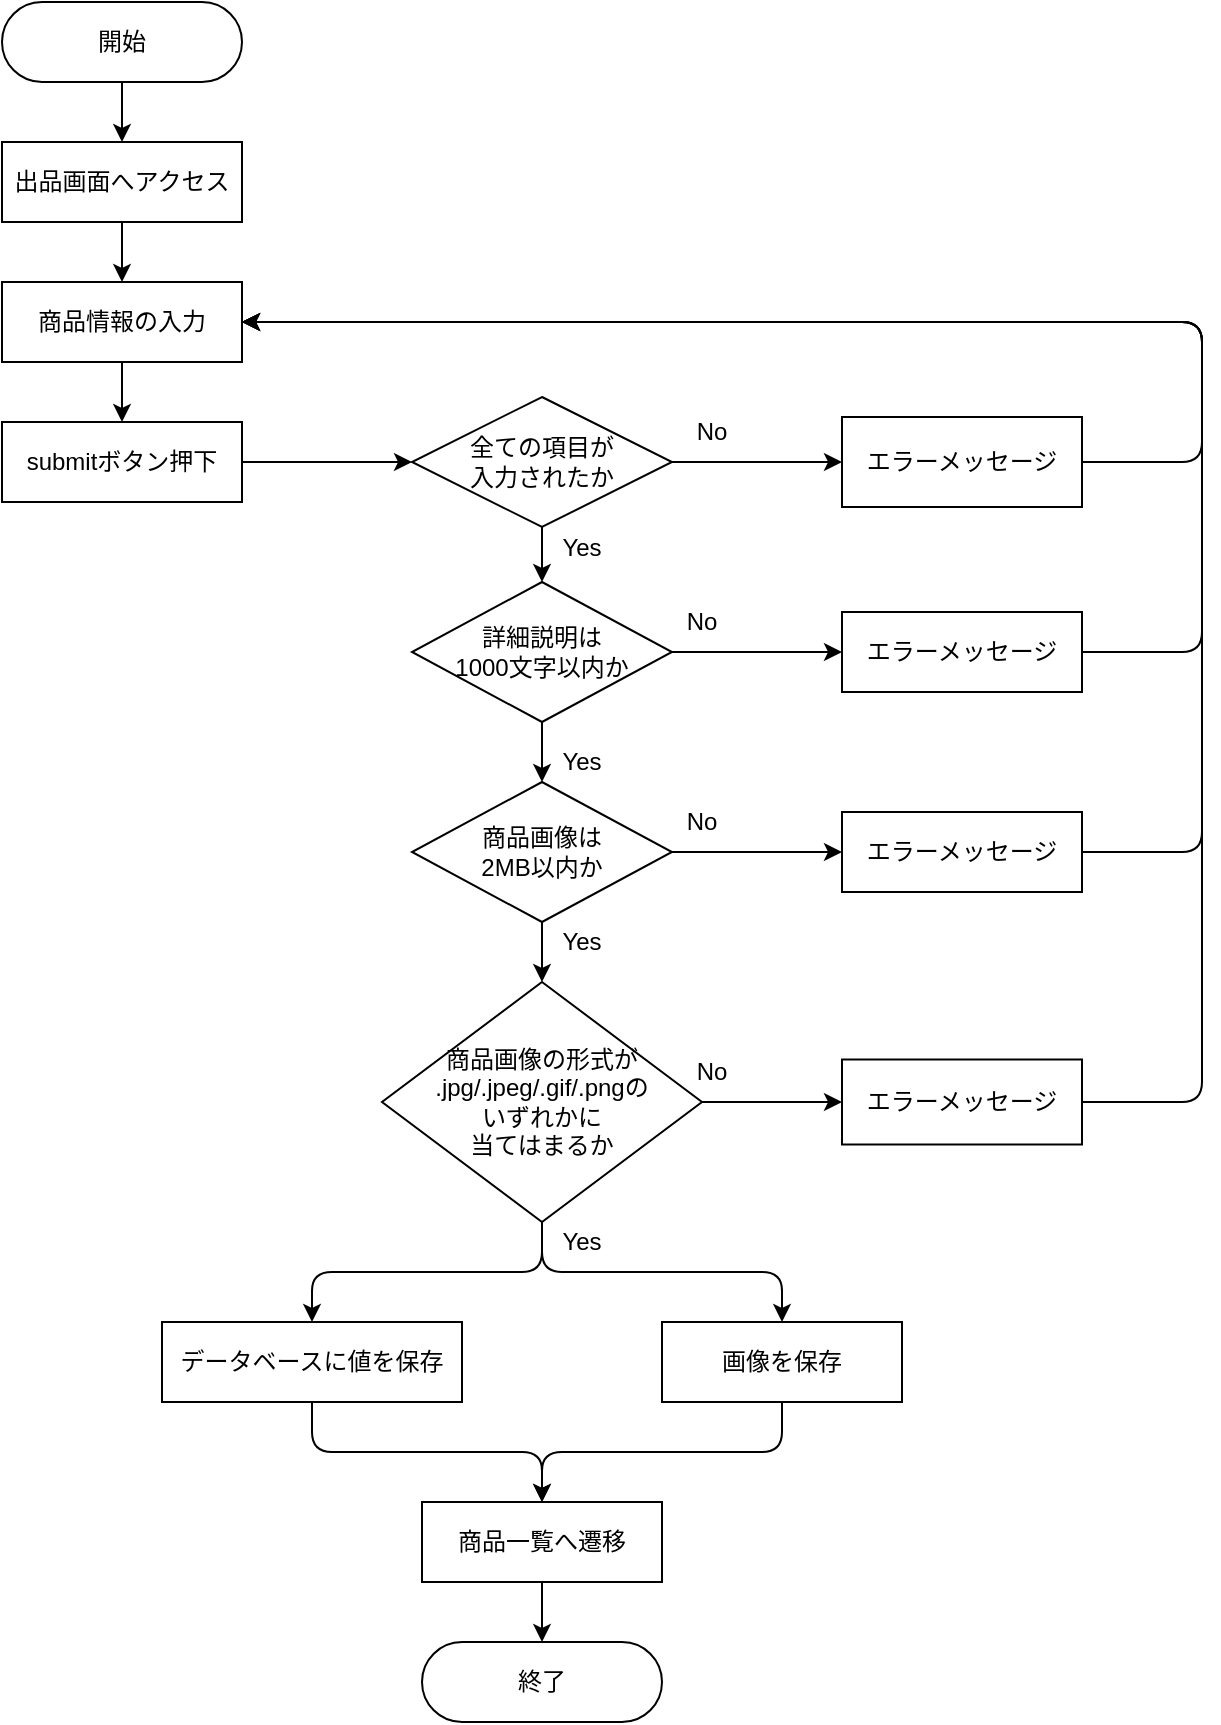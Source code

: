 <mxfile version="13.6.5">
    <diagram id="gVeel7UcXJgCGZEXeLvJ" name="ページ1">
        <mxGraphModel dx="845" dy="731" grid="1" gridSize="10" guides="1" tooltips="1" connect="1" arrows="1" fold="1" page="1" pageScale="1" pageWidth="827" pageHeight="1169" math="0" shadow="0">
            <root>
                <mxCell id="0"/>
                <mxCell id="1" parent="0"/>
                <mxCell id="46" style="edgeStyle=orthogonalEdgeStyle;curved=0;rounded=1;sketch=0;orthogonalLoop=1;jettySize=auto;html=1;exitX=0.5;exitY=1;exitDx=0;exitDy=0;entryX=0.5;entryY=0;entryDx=0;entryDy=0;" parent="1" source="44" target="45" edge="1">
                    <mxGeometry relative="1" as="geometry"/>
                </mxCell>
                <mxCell id="44" value="開始" style="rounded=1;whiteSpace=wrap;html=1;sketch=0;arcSize=50;" parent="1" vertex="1">
                    <mxGeometry x="240" y="60" width="120" height="40" as="geometry"/>
                </mxCell>
                <mxCell id="86" style="edgeStyle=orthogonalEdgeStyle;curved=0;rounded=1;sketch=0;orthogonalLoop=1;jettySize=auto;html=1;exitX=0.5;exitY=1;exitDx=0;exitDy=0;entryX=0.5;entryY=0;entryDx=0;entryDy=0;" parent="1" source="45" target="47" edge="1">
                    <mxGeometry relative="1" as="geometry"/>
                </mxCell>
                <mxCell id="45" value="出品画面へアクセス" style="rounded=0;whiteSpace=wrap;html=1;sketch=0;" parent="1" vertex="1">
                    <mxGeometry x="240" y="130" width="120" height="40" as="geometry"/>
                </mxCell>
                <mxCell id="56" style="edgeStyle=orthogonalEdgeStyle;curved=0;rounded=1;sketch=0;orthogonalLoop=1;jettySize=auto;html=1;exitX=0.5;exitY=1;exitDx=0;exitDy=0;entryX=0.5;entryY=0;entryDx=0;entryDy=0;" parent="1" source="47" target="48" edge="1">
                    <mxGeometry relative="1" as="geometry"/>
                </mxCell>
                <mxCell id="47" value="商品情報の入力" style="rounded=0;whiteSpace=wrap;html=1;sketch=0;" parent="1" vertex="1">
                    <mxGeometry x="240" y="200" width="120" height="40" as="geometry"/>
                </mxCell>
                <mxCell id="61" style="edgeStyle=orthogonalEdgeStyle;curved=0;rounded=1;sketch=0;orthogonalLoop=1;jettySize=auto;html=1;exitX=1;exitY=0.5;exitDx=0;exitDy=0;entryX=0;entryY=0.5;entryDx=0;entryDy=0;" parent="1" source="48" target="49" edge="1">
                    <mxGeometry relative="1" as="geometry"/>
                </mxCell>
                <mxCell id="48" value="submitボタン押下" style="rounded=0;whiteSpace=wrap;html=1;sketch=0;" parent="1" vertex="1">
                    <mxGeometry x="240" y="270" width="120" height="40" as="geometry"/>
                </mxCell>
                <mxCell id="62" style="edgeStyle=orthogonalEdgeStyle;curved=0;rounded=1;sketch=0;orthogonalLoop=1;jettySize=auto;html=1;exitX=0.5;exitY=1;exitDx=0;exitDy=0;entryX=0.5;entryY=0;entryDx=0;entryDy=0;" parent="1" source="49" target="50" edge="1">
                    <mxGeometry relative="1" as="geometry"/>
                </mxCell>
                <mxCell id="65" style="edgeStyle=orthogonalEdgeStyle;curved=0;rounded=1;sketch=0;orthogonalLoop=1;jettySize=auto;html=1;exitX=1;exitY=0.5;exitDx=0;exitDy=0;entryX=0;entryY=0.5;entryDx=0;entryDy=0;" parent="1" source="49" target="57" edge="1">
                    <mxGeometry relative="1" as="geometry"/>
                </mxCell>
                <mxCell id="63" style="edgeStyle=orthogonalEdgeStyle;curved=0;rounded=1;sketch=0;orthogonalLoop=1;jettySize=auto;html=1;exitX=0.5;exitY=1;exitDx=0;exitDy=0;entryX=0.5;entryY=0;entryDx=0;entryDy=0;" parent="1" source="50" target="51" edge="1">
                    <mxGeometry relative="1" as="geometry"/>
                </mxCell>
                <mxCell id="66" style="edgeStyle=orthogonalEdgeStyle;curved=0;rounded=1;sketch=0;orthogonalLoop=1;jettySize=auto;html=1;exitX=1;exitY=0.5;exitDx=0;exitDy=0;entryX=0;entryY=0.5;entryDx=0;entryDy=0;" parent="1" source="50" target="58" edge="1">
                    <mxGeometry relative="1" as="geometry"/>
                </mxCell>
                <mxCell id="50" value="詳細説明は&lt;br&gt;1000文字以内か" style="rhombus;whiteSpace=wrap;html=1;rounded=0;sketch=0;" parent="1" vertex="1">
                    <mxGeometry x="445" y="350" width="130" height="70" as="geometry"/>
                </mxCell>
                <mxCell id="64" style="edgeStyle=orthogonalEdgeStyle;curved=0;rounded=1;sketch=0;orthogonalLoop=1;jettySize=auto;html=1;exitX=0.5;exitY=1;exitDx=0;exitDy=0;entryX=0.5;entryY=0;entryDx=0;entryDy=0;" parent="1" source="51" target="52" edge="1">
                    <mxGeometry relative="1" as="geometry"/>
                </mxCell>
                <mxCell id="67" style="edgeStyle=orthogonalEdgeStyle;curved=0;rounded=1;sketch=0;orthogonalLoop=1;jettySize=auto;html=1;exitX=1;exitY=0.5;exitDx=0;exitDy=0;entryX=0;entryY=0.5;entryDx=0;entryDy=0;" parent="1" source="51" target="59" edge="1">
                    <mxGeometry relative="1" as="geometry"/>
                </mxCell>
                <mxCell id="51" value="商品画像は&lt;br&gt;2MB以内か" style="rhombus;whiteSpace=wrap;html=1;rounded=0;sketch=0;" parent="1" vertex="1">
                    <mxGeometry x="445" y="450" width="130" height="70" as="geometry"/>
                </mxCell>
                <mxCell id="68" style="edgeStyle=orthogonalEdgeStyle;curved=0;rounded=1;sketch=0;orthogonalLoop=1;jettySize=auto;html=1;exitX=1;exitY=0.5;exitDx=0;exitDy=0;entryX=0;entryY=0.5;entryDx=0;entryDy=0;" parent="1" source="52" target="60" edge="1">
                    <mxGeometry relative="1" as="geometry"/>
                </mxCell>
                <mxCell id="102" style="edgeStyle=orthogonalEdgeStyle;curved=0;rounded=1;sketch=0;orthogonalLoop=1;jettySize=auto;html=1;exitX=0.5;exitY=1;exitDx=0;exitDy=0;entryX=0.5;entryY=0;entryDx=0;entryDy=0;" parent="1" source="52" target="93" edge="1">
                    <mxGeometry relative="1" as="geometry"/>
                </mxCell>
                <mxCell id="103" style="edgeStyle=orthogonalEdgeStyle;curved=0;rounded=1;sketch=0;orthogonalLoop=1;jettySize=auto;html=1;exitX=0.5;exitY=1;exitDx=0;exitDy=0;entryX=0.5;entryY=0;entryDx=0;entryDy=0;" parent="1" source="52" target="92" edge="1">
                    <mxGeometry relative="1" as="geometry"/>
                </mxCell>
                <mxCell id="52" value="商品画像の形式が&lt;br&gt;.jpg/.jpeg/.gif/.pngの&lt;br&gt;いずれかに&lt;br&gt;当てはまるか" style="rhombus;whiteSpace=wrap;html=1;rounded=0;sketch=0;" parent="1" vertex="1">
                    <mxGeometry x="430" y="550" width="160" height="120" as="geometry"/>
                </mxCell>
                <mxCell id="55" style="edgeStyle=orthogonalEdgeStyle;curved=0;rounded=1;sketch=0;orthogonalLoop=1;jettySize=auto;html=1;exitX=0.5;exitY=1;exitDx=0;exitDy=0;entryX=0.5;entryY=0;entryDx=0;entryDy=0;" parent="1" source="53" target="87" edge="1">
                    <mxGeometry relative="1" as="geometry">
                        <mxPoint x="270" y="1030" as="targetPoint"/>
                    </mxGeometry>
                </mxCell>
                <mxCell id="53" value="商品一覧へ遷移" style="rounded=0;whiteSpace=wrap;html=1;sketch=0;" parent="1" vertex="1">
                    <mxGeometry x="450" y="810" width="120" height="40" as="geometry"/>
                </mxCell>
                <mxCell id="81" style="edgeStyle=orthogonalEdgeStyle;curved=0;rounded=1;sketch=0;orthogonalLoop=1;jettySize=auto;html=1;exitX=1;exitY=0.5;exitDx=0;exitDy=0;entryX=1;entryY=0.5;entryDx=0;entryDy=0;" parent="1" source="57" target="47" edge="1">
                    <mxGeometry relative="1" as="geometry">
                        <Array as="points">
                            <mxPoint x="840" y="290"/>
                            <mxPoint x="840" y="220"/>
                        </Array>
                    </mxGeometry>
                </mxCell>
                <mxCell id="100" style="edgeStyle=orthogonalEdgeStyle;curved=0;rounded=1;sketch=0;orthogonalLoop=1;jettySize=auto;html=1;exitX=1;exitY=0.5;exitDx=0;exitDy=0;entryX=1;entryY=0.5;entryDx=0;entryDy=0;" parent="1" source="58" target="47" edge="1">
                    <mxGeometry relative="1" as="geometry">
                        <Array as="points">
                            <mxPoint x="840" y="385"/>
                            <mxPoint x="840" y="220"/>
                        </Array>
                    </mxGeometry>
                </mxCell>
                <mxCell id="58" value="エラーメッセージ" style="rounded=0;whiteSpace=wrap;html=1;sketch=0;" parent="1" vertex="1">
                    <mxGeometry x="660" y="365" width="120" height="40" as="geometry"/>
                </mxCell>
                <mxCell id="80" style="edgeStyle=orthogonalEdgeStyle;curved=0;rounded=1;sketch=0;orthogonalLoop=1;jettySize=auto;html=1;exitX=1;exitY=0.5;exitDx=0;exitDy=0;entryX=1;entryY=0.5;entryDx=0;entryDy=0;" parent="1" source="59" target="47" edge="1">
                    <mxGeometry relative="1" as="geometry">
                        <Array as="points">
                            <mxPoint x="840" y="485"/>
                            <mxPoint x="840" y="220"/>
                        </Array>
                    </mxGeometry>
                </mxCell>
                <mxCell id="59" value="エラーメッセージ" style="rounded=0;whiteSpace=wrap;html=1;sketch=0;" parent="1" vertex="1">
                    <mxGeometry x="660" y="465" width="120" height="40" as="geometry"/>
                </mxCell>
                <mxCell id="99" style="edgeStyle=orthogonalEdgeStyle;curved=0;rounded=1;sketch=0;orthogonalLoop=1;jettySize=auto;html=1;exitX=1;exitY=0.5;exitDx=0;exitDy=0;entryX=1;entryY=0.5;entryDx=0;entryDy=0;" parent="1" source="60" target="47" edge="1">
                    <mxGeometry relative="1" as="geometry">
                        <Array as="points">
                            <mxPoint x="840" y="610"/>
                            <mxPoint x="840" y="220"/>
                        </Array>
                    </mxGeometry>
                </mxCell>
                <mxCell id="60" value="エラーメッセージ" style="rounded=0;whiteSpace=wrap;html=1;sketch=0;" parent="1" vertex="1">
                    <mxGeometry x="660" y="588.75" width="120" height="42.5" as="geometry"/>
                </mxCell>
                <mxCell id="73" value="Yes" style="text;html=1;align=center;verticalAlign=middle;whiteSpace=wrap;rounded=0;sketch=0;" parent="1" vertex="1">
                    <mxGeometry x="510" y="430" width="40" height="20" as="geometry"/>
                </mxCell>
                <mxCell id="74" value="Yes" style="text;html=1;align=center;verticalAlign=middle;whiteSpace=wrap;rounded=0;sketch=0;" parent="1" vertex="1">
                    <mxGeometry x="510" y="520" width="40" height="20" as="geometry"/>
                </mxCell>
                <mxCell id="75" value="Yes" style="text;html=1;align=center;verticalAlign=middle;whiteSpace=wrap;rounded=0;sketch=0;" parent="1" vertex="1">
                    <mxGeometry x="510" y="670" width="40" height="20" as="geometry"/>
                </mxCell>
                <mxCell id="76" value="Yes" style="text;html=1;align=center;verticalAlign=middle;whiteSpace=wrap;rounded=0;sketch=0;" parent="1" vertex="1">
                    <mxGeometry x="510" y="322.5" width="40" height="20" as="geometry"/>
                </mxCell>
                <mxCell id="82" value="No" style="text;html=1;align=center;verticalAlign=middle;whiteSpace=wrap;rounded=0;sketch=0;" parent="1" vertex="1">
                    <mxGeometry x="575" y="265" width="40" height="20" as="geometry"/>
                </mxCell>
                <mxCell id="83" value="No" style="text;html=1;align=center;verticalAlign=middle;whiteSpace=wrap;rounded=0;sketch=0;" parent="1" vertex="1">
                    <mxGeometry x="570" y="360" width="40" height="20" as="geometry"/>
                </mxCell>
                <mxCell id="84" value="No" style="text;html=1;align=center;verticalAlign=middle;whiteSpace=wrap;rounded=0;sketch=0;" parent="1" vertex="1">
                    <mxGeometry x="570" y="460" width="40" height="20" as="geometry"/>
                </mxCell>
                <mxCell id="85" value="No" style="text;html=1;align=center;verticalAlign=middle;whiteSpace=wrap;rounded=0;sketch=0;" parent="1" vertex="1">
                    <mxGeometry x="575" y="585" width="40" height="20" as="geometry"/>
                </mxCell>
                <mxCell id="87" value="終了" style="rounded=1;whiteSpace=wrap;html=1;sketch=0;arcSize=50;" parent="1" vertex="1">
                    <mxGeometry x="450" y="880" width="120" height="40" as="geometry"/>
                </mxCell>
                <mxCell id="105" style="edgeStyle=orthogonalEdgeStyle;curved=0;rounded=1;sketch=0;orthogonalLoop=1;jettySize=auto;html=1;exitX=0.5;exitY=1;exitDx=0;exitDy=0;entryX=0.5;entryY=0;entryDx=0;entryDy=0;" parent="1" source="92" target="53" edge="1">
                    <mxGeometry relative="1" as="geometry"/>
                </mxCell>
                <mxCell id="92" value="データベースに値を保存" style="rounded=0;whiteSpace=wrap;html=1;sketch=0;" parent="1" vertex="1">
                    <mxGeometry x="320" y="720" width="150" height="40" as="geometry"/>
                </mxCell>
                <mxCell id="104" style="edgeStyle=orthogonalEdgeStyle;curved=0;rounded=1;sketch=0;orthogonalLoop=1;jettySize=auto;html=1;exitX=0.5;exitY=1;exitDx=0;exitDy=0;entryX=0.5;entryY=0;entryDx=0;entryDy=0;" parent="1" source="93" target="53" edge="1">
                    <mxGeometry relative="1" as="geometry"/>
                </mxCell>
                <mxCell id="93" value="画像を保存" style="rounded=0;whiteSpace=wrap;html=1;sketch=0;" parent="1" vertex="1">
                    <mxGeometry x="570" y="720" width="120" height="40" as="geometry"/>
                </mxCell>
                <mxCell id="49" value="全ての項目が&lt;br&gt;入力されたか" style="rhombus;whiteSpace=wrap;html=1;rounded=0;sketch=0;" parent="1" vertex="1">
                    <mxGeometry x="445" y="257.5" width="130" height="65" as="geometry"/>
                </mxCell>
                <mxCell id="57" value="エラーメッセージ" style="rounded=0;whiteSpace=wrap;html=1;sketch=0;" parent="1" vertex="1">
                    <mxGeometry x="660" y="267.5" width="120" height="45" as="geometry"/>
                </mxCell>
            </root>
        </mxGraphModel>
    </diagram>
</mxfile>